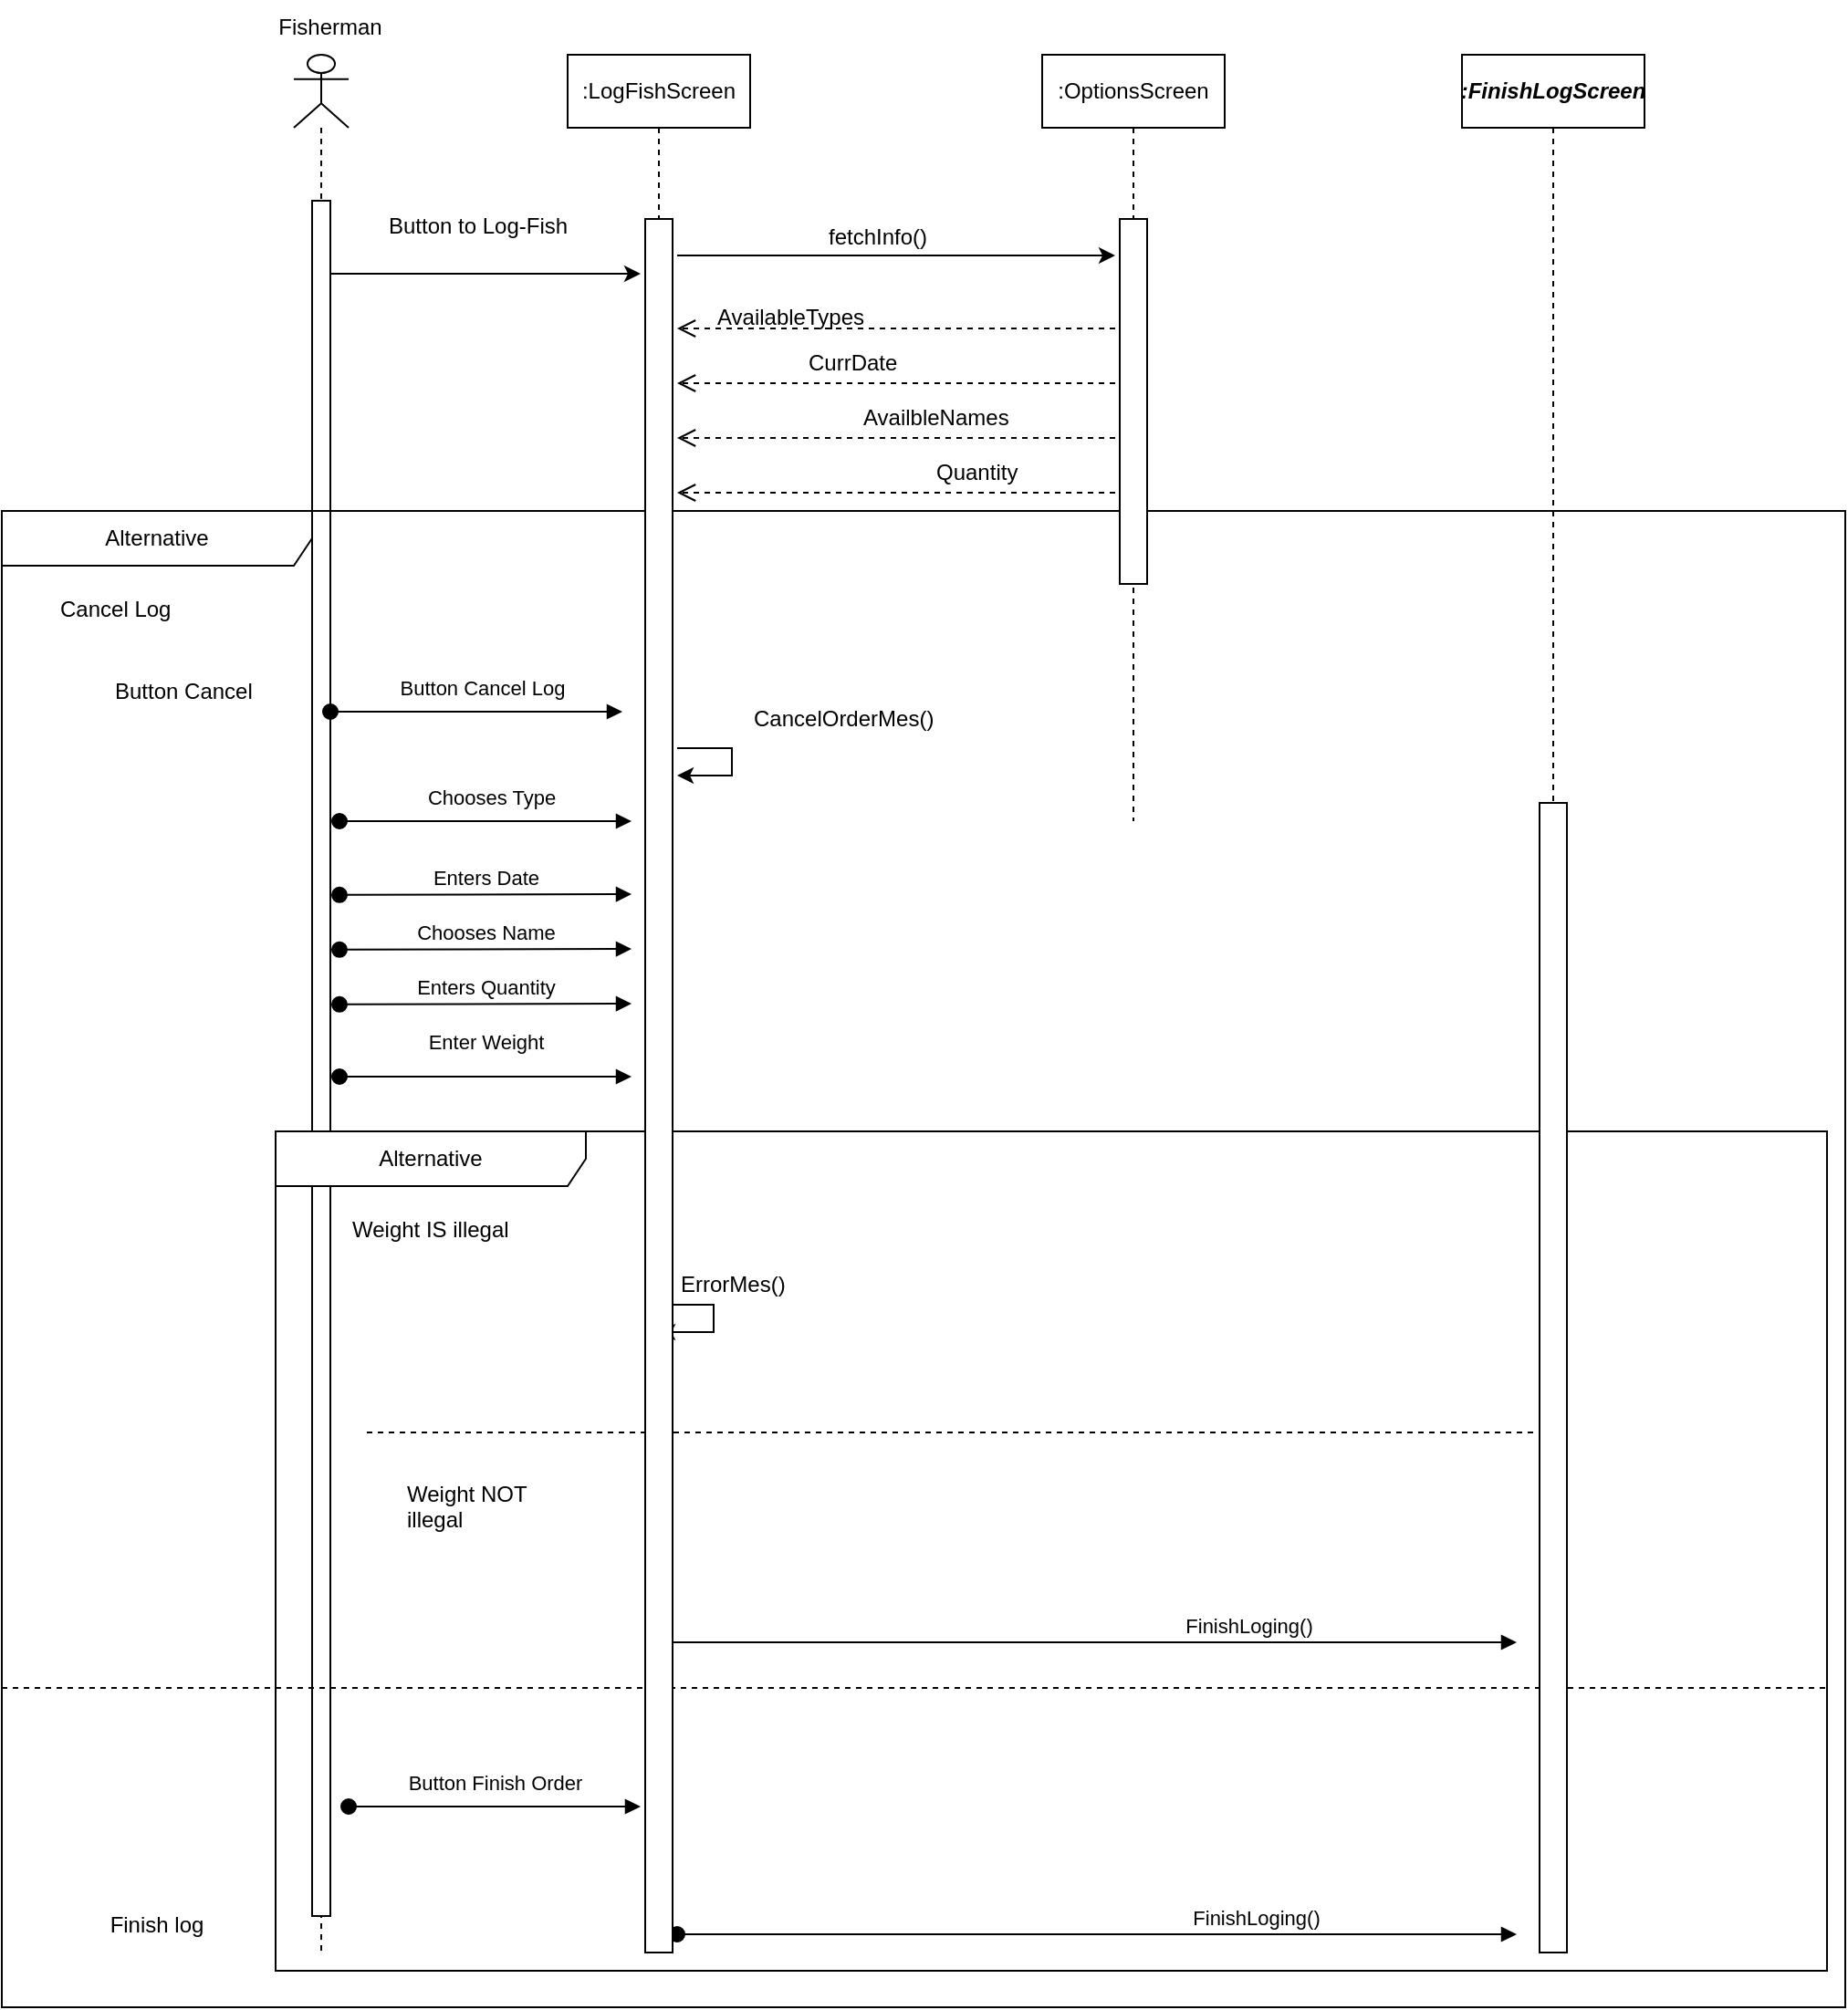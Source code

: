 <mxfile version="26.3.0">
  <diagram name="Page-1" id="4Bkk2IevNBSYOdClPp3w">
    <mxGraphModel dx="2364" dy="683" grid="1" gridSize="10" guides="1" tooltips="1" connect="1" arrows="1" fold="1" page="1" pageScale="1" pageWidth="850" pageHeight="1100" math="0" shadow="0">
      <root>
        <mxCell id="0" />
        <mxCell id="1" parent="0" />
        <mxCell id="nfJm8B6QRdaJQU-ae0a8-2" value="" style="shape=umlLifeline;perimeter=lifelinePerimeter;whiteSpace=wrap;html=1;container=1;dropTarget=0;collapsible=0;recursiveResize=0;outlineConnect=0;portConstraint=eastwest;newEdgeStyle={&quot;curved&quot;:0,&quot;rounded&quot;:0};participant=umlActor;" vertex="1" parent="1">
          <mxGeometry x="90" y="380" width="30" height="1040" as="geometry" />
        </mxCell>
        <mxCell id="nfJm8B6QRdaJQU-ae0a8-10" value="" style="html=1;points=[[0,0,0,0,5],[0,1,0,0,-5],[1,0,0,0,5],[1,1,0,0,-5]];perimeter=orthogonalPerimeter;outlineConnect=0;targetShapes=umlLifeline;portConstraint=eastwest;newEdgeStyle={&quot;curved&quot;:0,&quot;rounded&quot;:0};" vertex="1" parent="nfJm8B6QRdaJQU-ae0a8-2">
          <mxGeometry x="10" y="80" width="10" height="940" as="geometry" />
        </mxCell>
        <mxCell id="nfJm8B6QRdaJQU-ae0a8-5" value="Fisherman" style="text;html=1;align=center;verticalAlign=middle;whiteSpace=wrap;rounded=0;" vertex="1" parent="1">
          <mxGeometry x="80" y="350" width="60" height="30" as="geometry" />
        </mxCell>
        <mxCell id="nfJm8B6QRdaJQU-ae0a8-11" style="edgeStyle=orthogonalEdgeStyle;rounded=0;orthogonalLoop=1;jettySize=auto;html=1;curved=0;" edge="1" parent="1" source="nfJm8B6QRdaJQU-ae0a8-10">
          <mxGeometry relative="1" as="geometry">
            <mxPoint x="280" y="500" as="targetPoint" />
            <Array as="points">
              <mxPoint x="250" y="500" />
              <mxPoint x="250" y="500" />
            </Array>
          </mxGeometry>
        </mxCell>
        <mxCell id="nfJm8B6QRdaJQU-ae0a8-12" value="Button to Log-Fish" style="text;whiteSpace=wrap;html=1;" vertex="1" parent="1">
          <mxGeometry x="140" y="460" width="110" height="10" as="geometry" />
        </mxCell>
        <mxCell id="nfJm8B6QRdaJQU-ae0a8-13" style="edgeStyle=orthogonalEdgeStyle;rounded=0;orthogonalLoop=1;jettySize=auto;html=1;curved=0;" edge="1" parent="1">
          <mxGeometry relative="1" as="geometry">
            <mxPoint x="300" y="490" as="sourcePoint" />
            <mxPoint x="540" y="490" as="targetPoint" />
            <Array as="points">
              <mxPoint x="430" y="490" />
              <mxPoint x="430" y="490" />
            </Array>
          </mxGeometry>
        </mxCell>
        <mxCell id="nfJm8B6QRdaJQU-ae0a8-14" value="fetchInfo()" style="text;html=1;align=center;verticalAlign=middle;whiteSpace=wrap;rounded=0;" vertex="1" parent="1">
          <mxGeometry x="380" y="465" width="60" height="30" as="geometry" />
        </mxCell>
        <mxCell id="nfJm8B6QRdaJQU-ae0a8-15" value="" style="html=1;verticalAlign=bottom;endArrow=open;dashed=1;endSize=8;curved=0;rounded=0;" edge="1" parent="1">
          <mxGeometry x="0.495" relative="1" as="geometry">
            <mxPoint x="540" y="530" as="sourcePoint" />
            <mxPoint x="300" y="530" as="targetPoint" />
            <mxPoint as="offset" />
          </mxGeometry>
        </mxCell>
        <mxCell id="nfJm8B6QRdaJQU-ae0a8-16" value="AvailableTypes" style="text;whiteSpace=wrap;html=1;" vertex="1" parent="1">
          <mxGeometry x="320" y="510" width="70" height="30" as="geometry" />
        </mxCell>
        <mxCell id="nfJm8B6QRdaJQU-ae0a8-17" value="" style="html=1;verticalAlign=bottom;endArrow=open;dashed=1;endSize=8;curved=0;rounded=0;" edge="1" parent="1">
          <mxGeometry x="0.495" relative="1" as="geometry">
            <mxPoint x="540" y="560" as="sourcePoint" />
            <mxPoint x="300" y="560" as="targetPoint" />
            <mxPoint as="offset" />
          </mxGeometry>
        </mxCell>
        <mxCell id="nfJm8B6QRdaJQU-ae0a8-18" value="" style="html=1;verticalAlign=bottom;endArrow=open;dashed=1;endSize=8;curved=0;rounded=0;" edge="1" parent="1">
          <mxGeometry x="0.495" relative="1" as="geometry">
            <mxPoint x="540" y="590" as="sourcePoint" />
            <mxPoint x="300" y="590" as="targetPoint" />
            <mxPoint as="offset" />
          </mxGeometry>
        </mxCell>
        <mxCell id="nfJm8B6QRdaJQU-ae0a8-19" value="" style="html=1;verticalAlign=bottom;endArrow=open;dashed=1;endSize=8;curved=0;rounded=0;" edge="1" parent="1">
          <mxGeometry x="0.495" relative="1" as="geometry">
            <mxPoint x="540" y="620" as="sourcePoint" />
            <mxPoint x="300" y="620" as="targetPoint" />
            <mxPoint as="offset" />
          </mxGeometry>
        </mxCell>
        <mxCell id="nfJm8B6QRdaJQU-ae0a8-20" value="CurrDate" style="text;whiteSpace=wrap;html=1;" vertex="1" parent="1">
          <mxGeometry x="370" y="535" width="70" height="30" as="geometry" />
        </mxCell>
        <mxCell id="nfJm8B6QRdaJQU-ae0a8-22" value="AvailbleNames" style="text;whiteSpace=wrap;html=1;" vertex="1" parent="1">
          <mxGeometry x="400" y="565" width="80" height="30" as="geometry" />
        </mxCell>
        <mxCell id="nfJm8B6QRdaJQU-ae0a8-23" value="Quantity" style="text;whiteSpace=wrap;html=1;" vertex="1" parent="1">
          <mxGeometry x="440" y="595" width="85" height="25" as="geometry" />
        </mxCell>
        <mxCell id="nfJm8B6QRdaJQU-ae0a8-24" value="Chooses Type" style="html=1;verticalAlign=bottom;startArrow=oval;startFill=1;endArrow=block;startSize=8;curved=0;rounded=0;" edge="1" parent="1">
          <mxGeometry x="0.032" y="4" width="60" relative="1" as="geometry">
            <mxPoint x="115" y="800" as="sourcePoint" />
            <mxPoint x="275" y="800" as="targetPoint" />
            <mxPoint as="offset" />
          </mxGeometry>
        </mxCell>
        <mxCell id="nfJm8B6QRdaJQU-ae0a8-25" value="Enters Date" style="html=1;verticalAlign=bottom;startArrow=oval;startFill=1;endArrow=block;startSize=8;curved=0;rounded=0;" edge="1" parent="1">
          <mxGeometry width="60" relative="1" as="geometry">
            <mxPoint x="115" y="840.43" as="sourcePoint" />
            <mxPoint x="275" y="840" as="targetPoint" />
          </mxGeometry>
        </mxCell>
        <mxCell id="nfJm8B6QRdaJQU-ae0a8-26" value="Chooses Name" style="html=1;verticalAlign=bottom;startArrow=oval;startFill=1;endArrow=block;startSize=8;curved=0;rounded=0;" edge="1" parent="1">
          <mxGeometry width="60" relative="1" as="geometry">
            <mxPoint x="115" y="870.43" as="sourcePoint" />
            <mxPoint x="275" y="870" as="targetPoint" />
          </mxGeometry>
        </mxCell>
        <mxCell id="nfJm8B6QRdaJQU-ae0a8-27" value="Enters Quantity" style="html=1;verticalAlign=bottom;startArrow=oval;startFill=1;endArrow=block;startSize=8;curved=0;rounded=0;" edge="1" parent="1">
          <mxGeometry width="60" relative="1" as="geometry">
            <mxPoint x="115" y="900.43" as="sourcePoint" />
            <mxPoint x="275" y="900" as="targetPoint" />
          </mxGeometry>
        </mxCell>
        <mxCell id="nfJm8B6QRdaJQU-ae0a8-29" value="Enter Weight" style="html=1;verticalAlign=bottom;startArrow=oval;startFill=1;endArrow=block;startSize=8;curved=0;rounded=0;" edge="1" parent="1">
          <mxGeometry y="10" width="60" relative="1" as="geometry">
            <mxPoint x="115" y="940" as="sourcePoint" />
            <mxPoint x="275" y="940" as="targetPoint" />
            <mxPoint as="offset" />
          </mxGeometry>
        </mxCell>
        <mxCell id="nfJm8B6QRdaJQU-ae0a8-79" value="Alternative" style="shape=umlFrame;whiteSpace=wrap;html=1;pointerEvents=0;recursiveResize=0;container=1;collapsible=0;width=170;" vertex="1" parent="1">
          <mxGeometry x="-70" y="630" width="1010" height="820" as="geometry" />
        </mxCell>
        <mxCell id="nfJm8B6QRdaJQU-ae0a8-80" value="Cancel Log" style="text;html=1;" vertex="1" parent="nfJm8B6QRdaJQU-ae0a8-79">
          <mxGeometry width="100" height="20" relative="1" as="geometry">
            <mxPoint x="30" y="40" as="offset" />
          </mxGeometry>
        </mxCell>
        <mxCell id="nfJm8B6QRdaJQU-ae0a8-82" value="Button Cancel " style="text;whiteSpace=wrap;html=1;" vertex="1" parent="nfJm8B6QRdaJQU-ae0a8-79">
          <mxGeometry x="60" y="85" width="120" height="25" as="geometry" />
        </mxCell>
        <mxCell id="nfJm8B6QRdaJQU-ae0a8-83" value="Finish log" style="text;html=1;align=center;verticalAlign=middle;whiteSpace=wrap;rounded=0;" vertex="1" parent="nfJm8B6QRdaJQU-ae0a8-79">
          <mxGeometry x="50" y="760" width="70" height="30" as="geometry" />
        </mxCell>
        <mxCell id="nfJm8B6QRdaJQU-ae0a8-87" value="CancelOrderMes()" style="text;whiteSpace=wrap;html=1;" vertex="1" parent="nfJm8B6QRdaJQU-ae0a8-79">
          <mxGeometry x="410" y="100" width="90" height="20" as="geometry" />
        </mxCell>
        <mxCell id="nfJm8B6QRdaJQU-ae0a8-104" value="FinishLoging()" style="html=1;verticalAlign=bottom;startArrow=oval;startFill=1;endArrow=block;startSize=8;curved=0;rounded=0;" edge="1" parent="nfJm8B6QRdaJQU-ae0a8-79">
          <mxGeometry x="0.377" width="60" relative="1" as="geometry">
            <mxPoint x="370" y="780" as="sourcePoint" />
            <mxPoint x="830" y="780" as="targetPoint" />
            <mxPoint as="offset" />
          </mxGeometry>
        </mxCell>
        <mxCell id="nfJm8B6QRdaJQU-ae0a8-51" value="Alternative" style="shape=umlFrame;whiteSpace=wrap;html=1;pointerEvents=0;recursiveResize=0;container=1;collapsible=0;width=170;" vertex="1" parent="nfJm8B6QRdaJQU-ae0a8-79">
          <mxGeometry x="150" y="340" width="850" height="460" as="geometry" />
        </mxCell>
        <mxCell id="nfJm8B6QRdaJQU-ae0a8-52" value="Weight IS illegal" style="text;html=1;" vertex="1" parent="nfJm8B6QRdaJQU-ae0a8-51">
          <mxGeometry width="100" height="20" relative="1" as="geometry">
            <mxPoint x="40" y="40" as="offset" />
          </mxGeometry>
        </mxCell>
        <mxCell id="nfJm8B6QRdaJQU-ae0a8-53" value="Weight NOT&lt;br&gt;illegal" style="line;strokeWidth=1;dashed=1;labelPosition=center;verticalLabelPosition=bottom;align=left;verticalAlign=top;spacingLeft=20;spacingTop=15;html=1;whiteSpace=wrap;" vertex="1" parent="nfJm8B6QRdaJQU-ae0a8-51">
          <mxGeometry x="50" y="160" width="640" height="10" as="geometry" />
        </mxCell>
        <mxCell id="nfJm8B6QRdaJQU-ae0a8-75" value="FinishLoging()" style="html=1;verticalAlign=bottom;startArrow=oval;startFill=1;endArrow=block;startSize=8;curved=0;rounded=0;" edge="1" parent="nfJm8B6QRdaJQU-ae0a8-51">
          <mxGeometry x="0.375" width="60" relative="1" as="geometry">
            <mxPoint x="210" y="280" as="sourcePoint" />
            <mxPoint x="680" y="280" as="targetPoint" />
            <mxPoint as="offset" />
          </mxGeometry>
        </mxCell>
        <mxCell id="nfJm8B6QRdaJQU-ae0a8-73" value="ErrorMes()" style="text;whiteSpace=wrap;html=1;" vertex="1" parent="nfJm8B6QRdaJQU-ae0a8-51">
          <mxGeometry x="220" y="70" width="80" height="30" as="geometry" />
        </mxCell>
        <mxCell id="nfJm8B6QRdaJQU-ae0a8-93" style="edgeStyle=orthogonalEdgeStyle;rounded=0;orthogonalLoop=1;jettySize=auto;html=1;curved=0;" edge="1" parent="nfJm8B6QRdaJQU-ae0a8-51">
          <mxGeometry relative="1" as="geometry">
            <mxPoint x="210" y="95" as="sourcePoint" />
            <mxPoint x="210" y="110" as="targetPoint" />
            <Array as="points">
              <mxPoint x="240" y="95" />
              <mxPoint x="240" y="110" />
            </Array>
          </mxGeometry>
        </mxCell>
        <mxCell id="nfJm8B6QRdaJQU-ae0a8-81" value="" style="line;strokeWidth=1;dashed=1;labelPosition=center;verticalLabelPosition=bottom;align=left;verticalAlign=top;spacingLeft=20;spacingTop=15;html=1;whiteSpace=wrap;" vertex="1" parent="nfJm8B6QRdaJQU-ae0a8-51">
          <mxGeometry x="-150" y="300" width="1000" height="10" as="geometry" />
        </mxCell>
        <mxCell id="nfJm8B6QRdaJQU-ae0a8-105" value="Button Finish Order" style="html=1;verticalAlign=bottom;startArrow=oval;startFill=1;endArrow=block;startSize=8;curved=0;rounded=0;" edge="1" parent="nfJm8B6QRdaJQU-ae0a8-51">
          <mxGeometry y="5" width="60" relative="1" as="geometry">
            <mxPoint x="40" y="370" as="sourcePoint" />
            <mxPoint x="200" y="370" as="targetPoint" />
            <mxPoint y="1" as="offset" />
          </mxGeometry>
        </mxCell>
        <mxCell id="nfJm8B6QRdaJQU-ae0a8-106" style="edgeStyle=orthogonalEdgeStyle;rounded=0;orthogonalLoop=1;jettySize=auto;html=1;curved=0;" edge="1" parent="nfJm8B6QRdaJQU-ae0a8-79">
          <mxGeometry relative="1" as="geometry">
            <mxPoint x="370" y="130" as="sourcePoint" />
            <mxPoint x="370" y="145" as="targetPoint" />
            <Array as="points">
              <mxPoint x="400" y="130" />
              <mxPoint x="400" y="145" />
            </Array>
          </mxGeometry>
        </mxCell>
        <mxCell id="nfJm8B6QRdaJQU-ae0a8-111" value="Button Cancel Log" style="html=1;verticalAlign=bottom;startArrow=oval;startFill=1;endArrow=block;startSize=8;curved=0;rounded=0;" edge="1" parent="nfJm8B6QRdaJQU-ae0a8-79">
          <mxGeometry x="0.032" y="4" width="60" relative="1" as="geometry">
            <mxPoint x="180" y="110" as="sourcePoint" />
            <mxPoint x="340" y="110" as="targetPoint" />
            <mxPoint as="offset" />
          </mxGeometry>
        </mxCell>
        <mxCell id="nfJm8B6QRdaJQU-ae0a8-94" value="&lt;b&gt;&lt;i&gt;:FinishLogScreen&lt;/i&gt;&lt;/b&gt;" style="shape=umlLifeline;perimeter=lifelinePerimeter;whiteSpace=wrap;html=1;container=1;dropTarget=0;collapsible=0;recursiveResize=0;outlineConnect=0;portConstraint=eastwest;newEdgeStyle={&quot;curved&quot;:0,&quot;rounded&quot;:0};" vertex="1" parent="1">
          <mxGeometry x="730" y="380" width="100" height="1040" as="geometry" />
        </mxCell>
        <mxCell id="nfJm8B6QRdaJQU-ae0a8-95" value="" style="html=1;points=[[0,0,0,0,5],[0,1,0,0,-5],[1,0,0,0,5],[1,1,0,0,-5]];perimeter=orthogonalPerimeter;outlineConnect=0;targetShapes=umlLifeline;portConstraint=eastwest;newEdgeStyle={&quot;curved&quot;:0,&quot;rounded&quot;:0};" vertex="1" parent="nfJm8B6QRdaJQU-ae0a8-94">
          <mxGeometry x="42.5" y="410" width="15" height="630" as="geometry" />
        </mxCell>
        <mxCell id="nfJm8B6QRdaJQU-ae0a8-107" value=":OptionsScreen" style="shape=umlLifeline;perimeter=lifelinePerimeter;whiteSpace=wrap;html=1;container=1;dropTarget=0;collapsible=0;recursiveResize=0;outlineConnect=0;portConstraint=eastwest;newEdgeStyle={&quot;curved&quot;:0,&quot;rounded&quot;:0};" vertex="1" parent="1">
          <mxGeometry x="500" y="380" width="100" height="420" as="geometry" />
        </mxCell>
        <mxCell id="nfJm8B6QRdaJQU-ae0a8-108" value="" style="html=1;points=[[0,0,0,0,5],[0,1,0,0,-5],[1,0,0,0,5],[1,1,0,0,-5]];perimeter=orthogonalPerimeter;outlineConnect=0;targetShapes=umlLifeline;portConstraint=eastwest;newEdgeStyle={&quot;curved&quot;:0,&quot;rounded&quot;:0};" vertex="1" parent="nfJm8B6QRdaJQU-ae0a8-107">
          <mxGeometry x="42.5" y="90" width="15" height="200" as="geometry" />
        </mxCell>
        <mxCell id="nfJm8B6QRdaJQU-ae0a8-109" value=":LogFishScreen" style="shape=umlLifeline;perimeter=lifelinePerimeter;whiteSpace=wrap;html=1;container=1;dropTarget=0;collapsible=0;recursiveResize=0;outlineConnect=0;portConstraint=eastwest;newEdgeStyle={&quot;curved&quot;:0,&quot;rounded&quot;:0};" vertex="1" parent="1">
          <mxGeometry x="240" y="380" width="100" height="1040" as="geometry" />
        </mxCell>
        <mxCell id="nfJm8B6QRdaJQU-ae0a8-110" value="" style="html=1;points=[[0,0,0,0,5],[0,1,0,0,-5],[1,0,0,0,5],[1,1,0,0,-5]];perimeter=orthogonalPerimeter;outlineConnect=0;targetShapes=umlLifeline;portConstraint=eastwest;newEdgeStyle={&quot;curved&quot;:0,&quot;rounded&quot;:0};" vertex="1" parent="nfJm8B6QRdaJQU-ae0a8-109">
          <mxGeometry x="42.5" y="90" width="15" height="950" as="geometry" />
        </mxCell>
      </root>
    </mxGraphModel>
  </diagram>
</mxfile>
